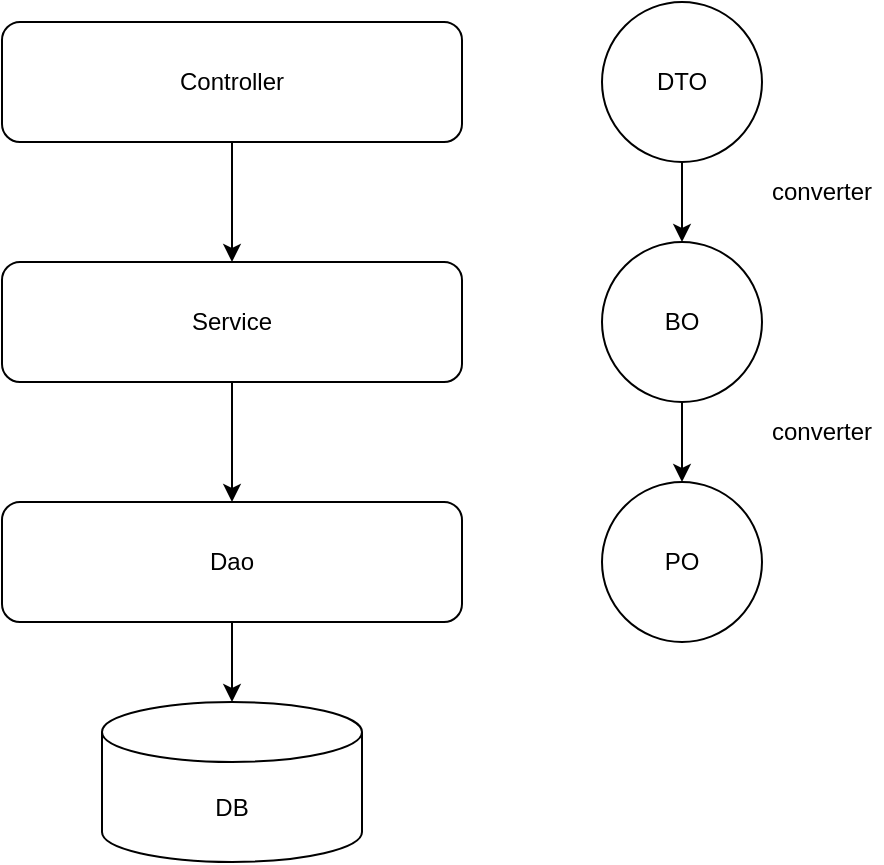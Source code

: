 <mxfile>
    <diagram id="EE-SmJZ5n2I0OOpDzuY8" name="Page-1">
        <mxGraphModel dx="667" dy="532" grid="1" gridSize="10" guides="1" tooltips="1" connect="1" arrows="1" fold="1" page="1" pageScale="1" pageWidth="827" pageHeight="1169" math="0" shadow="0">
            <root>
                <mxCell id="0"/>
                <mxCell id="1" parent="0"/>
                <mxCell id="7" style="edgeStyle=none;html=1;entryX=0.5;entryY=0;entryDx=0;entryDy=0;" edge="1" parent="1" source="2" target="3">
                    <mxGeometry relative="1" as="geometry"/>
                </mxCell>
                <mxCell id="2" value="Controller" style="rounded=1;whiteSpace=wrap;html=1;" vertex="1" parent="1">
                    <mxGeometry x="230" y="120" width="230" height="60" as="geometry"/>
                </mxCell>
                <mxCell id="8" style="edgeStyle=none;html=1;entryX=0.5;entryY=0;entryDx=0;entryDy=0;" edge="1" parent="1" source="3" target="4">
                    <mxGeometry relative="1" as="geometry"/>
                </mxCell>
                <mxCell id="3" value="Service" style="rounded=1;whiteSpace=wrap;html=1;" vertex="1" parent="1">
                    <mxGeometry x="230" y="240" width="230" height="60" as="geometry"/>
                </mxCell>
                <mxCell id="10" style="edgeStyle=none;html=1;entryX=0.5;entryY=0;entryDx=0;entryDy=0;entryPerimeter=0;" edge="1" parent="1" source="4" target="9">
                    <mxGeometry relative="1" as="geometry"/>
                </mxCell>
                <mxCell id="4" value="Dao" style="rounded=1;whiteSpace=wrap;html=1;" vertex="1" parent="1">
                    <mxGeometry x="230" y="360" width="230" height="60" as="geometry"/>
                </mxCell>
                <mxCell id="9" value="DB" style="shape=cylinder3;whiteSpace=wrap;html=1;boundedLbl=1;backgroundOutline=1;size=15;" vertex="1" parent="1">
                    <mxGeometry x="280" y="460" width="130" height="80" as="geometry"/>
                </mxCell>
                <mxCell id="15" style="edgeStyle=none;html=1;" edge="1" parent="1" source="13" target="14">
                    <mxGeometry relative="1" as="geometry"/>
                </mxCell>
                <mxCell id="13" value="DTO" style="ellipse;whiteSpace=wrap;html=1;aspect=fixed;" vertex="1" parent="1">
                    <mxGeometry x="530" y="110" width="80" height="80" as="geometry"/>
                </mxCell>
                <mxCell id="17" style="edgeStyle=none;html=1;entryX=0.5;entryY=0;entryDx=0;entryDy=0;" edge="1" parent="1" source="14" target="16">
                    <mxGeometry relative="1" as="geometry"/>
                </mxCell>
                <mxCell id="14" value="BO" style="ellipse;whiteSpace=wrap;html=1;aspect=fixed;" vertex="1" parent="1">
                    <mxGeometry x="530" y="230" width="80" height="80" as="geometry"/>
                </mxCell>
                <mxCell id="16" value="PO" style="ellipse;whiteSpace=wrap;html=1;aspect=fixed;" vertex="1" parent="1">
                    <mxGeometry x="530" y="350" width="80" height="80" as="geometry"/>
                </mxCell>
                <mxCell id="23" value="converter" style="text;html=1;strokeColor=none;fillColor=none;align=center;verticalAlign=middle;whiteSpace=wrap;rounded=0;" vertex="1" parent="1">
                    <mxGeometry x="610" y="190" width="60" height="30" as="geometry"/>
                </mxCell>
                <mxCell id="24" value="converter" style="text;html=1;strokeColor=none;fillColor=none;align=center;verticalAlign=middle;whiteSpace=wrap;rounded=0;" vertex="1" parent="1">
                    <mxGeometry x="610" y="310" width="60" height="30" as="geometry"/>
                </mxCell>
            </root>
        </mxGraphModel>
    </diagram>
</mxfile>